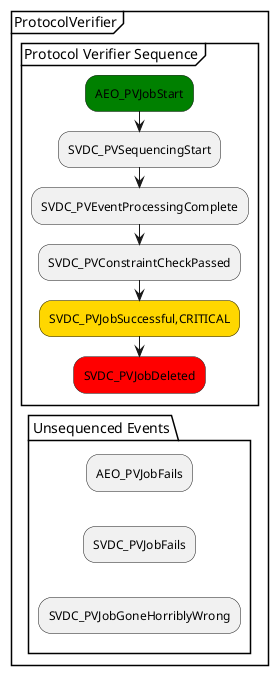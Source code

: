@startuml
partition "ProtocolVerifier" {
  group "Protocol Verifier Sequence"
    #green:AEO_PVJobStart;
    :SVDC_PVSequencingStart;
    :SVDC_PVEventProcessingComplete;
    :SVDC_PVConstraintCheckPassed;
    #gold:SVDC_PVJobSuccessful,CRITICAL;
    #red:SVDC_PVJobDeleted;  
    detach
  end group
  package "Unsequenced Events" {
    :AEO_PVJobFails;
    kill
    :SVDC_PVJobFails;
    kill
    :SVDC_PVJobGoneHorriblyWrong;
    kill
  }
}
@enduml
